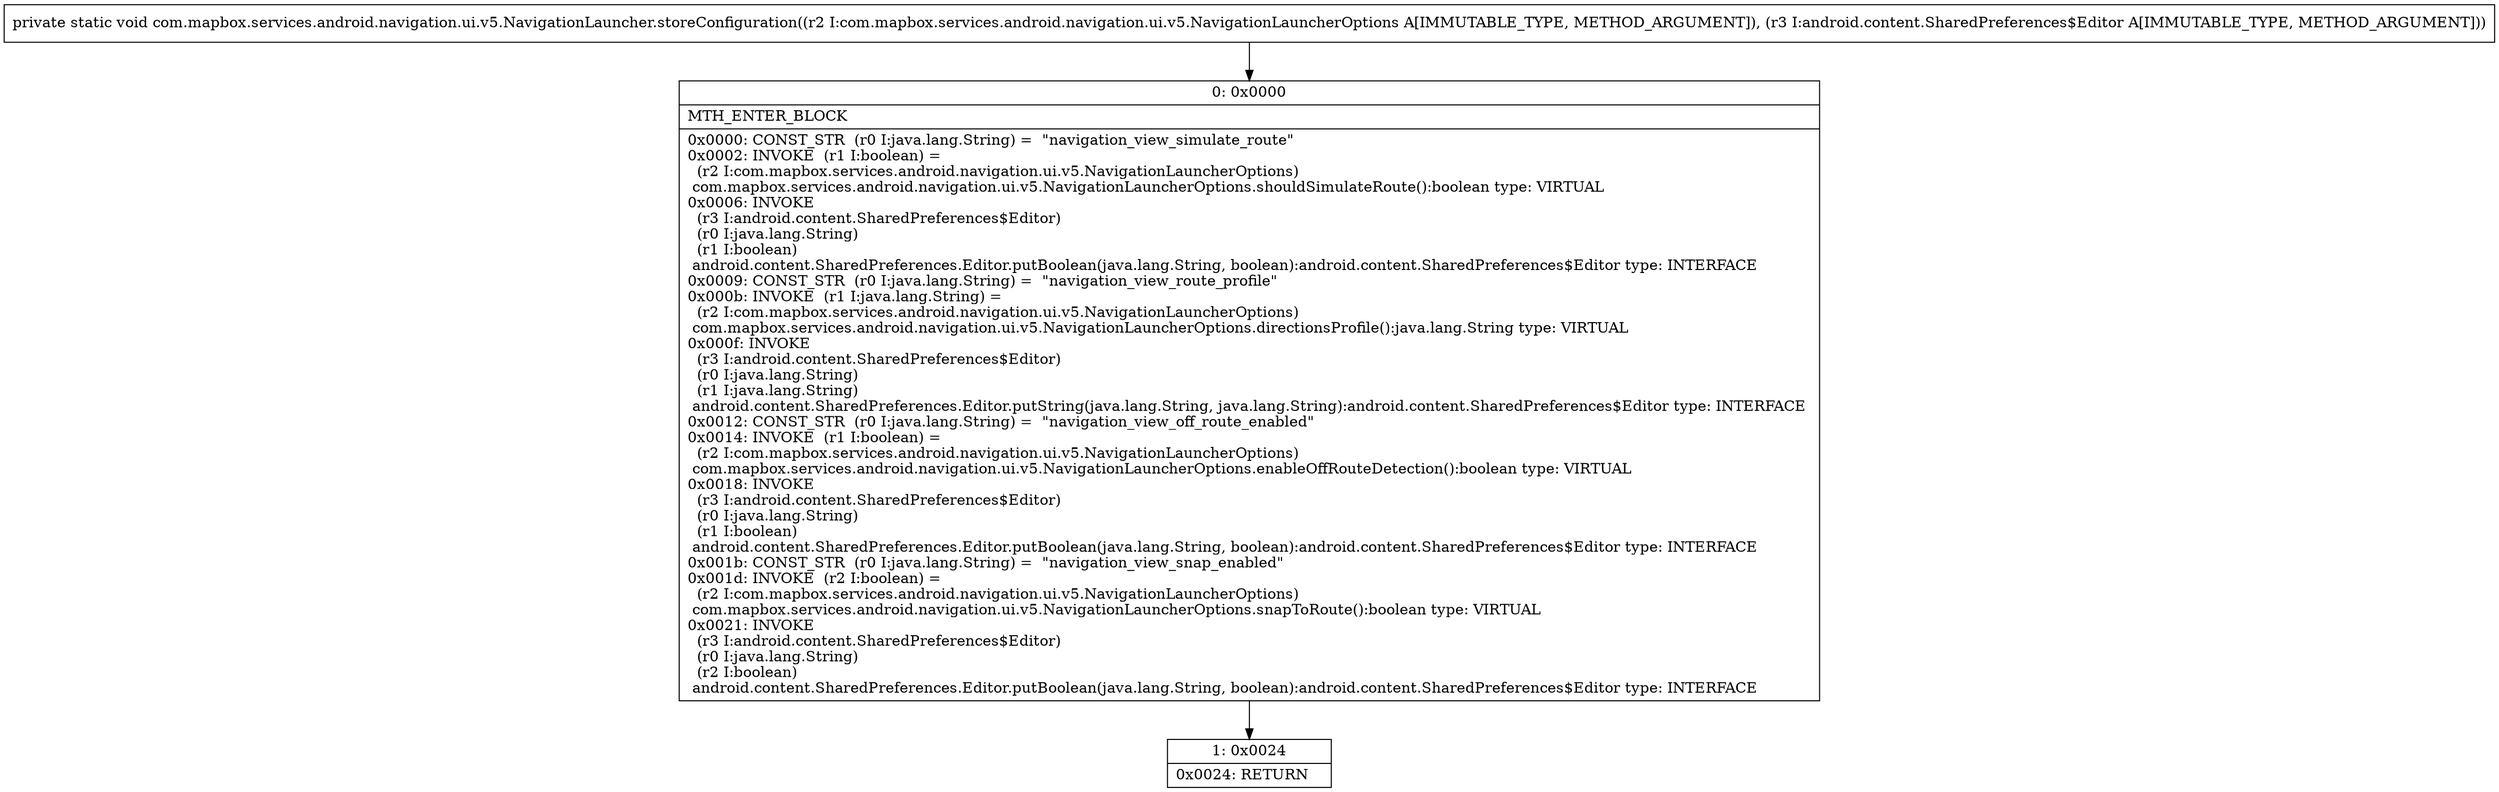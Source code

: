 digraph "CFG forcom.mapbox.services.android.navigation.ui.v5.NavigationLauncher.storeConfiguration(Lcom\/mapbox\/services\/android\/navigation\/ui\/v5\/NavigationLauncherOptions;Landroid\/content\/SharedPreferences$Editor;)V" {
Node_0 [shape=record,label="{0\:\ 0x0000|MTH_ENTER_BLOCK\l|0x0000: CONST_STR  (r0 I:java.lang.String) =  \"navigation_view_simulate_route\" \l0x0002: INVOKE  (r1 I:boolean) = \l  (r2 I:com.mapbox.services.android.navigation.ui.v5.NavigationLauncherOptions)\l com.mapbox.services.android.navigation.ui.v5.NavigationLauncherOptions.shouldSimulateRoute():boolean type: VIRTUAL \l0x0006: INVOKE  \l  (r3 I:android.content.SharedPreferences$Editor)\l  (r0 I:java.lang.String)\l  (r1 I:boolean)\l android.content.SharedPreferences.Editor.putBoolean(java.lang.String, boolean):android.content.SharedPreferences$Editor type: INTERFACE \l0x0009: CONST_STR  (r0 I:java.lang.String) =  \"navigation_view_route_profile\" \l0x000b: INVOKE  (r1 I:java.lang.String) = \l  (r2 I:com.mapbox.services.android.navigation.ui.v5.NavigationLauncherOptions)\l com.mapbox.services.android.navigation.ui.v5.NavigationLauncherOptions.directionsProfile():java.lang.String type: VIRTUAL \l0x000f: INVOKE  \l  (r3 I:android.content.SharedPreferences$Editor)\l  (r0 I:java.lang.String)\l  (r1 I:java.lang.String)\l android.content.SharedPreferences.Editor.putString(java.lang.String, java.lang.String):android.content.SharedPreferences$Editor type: INTERFACE \l0x0012: CONST_STR  (r0 I:java.lang.String) =  \"navigation_view_off_route_enabled\" \l0x0014: INVOKE  (r1 I:boolean) = \l  (r2 I:com.mapbox.services.android.navigation.ui.v5.NavigationLauncherOptions)\l com.mapbox.services.android.navigation.ui.v5.NavigationLauncherOptions.enableOffRouteDetection():boolean type: VIRTUAL \l0x0018: INVOKE  \l  (r3 I:android.content.SharedPreferences$Editor)\l  (r0 I:java.lang.String)\l  (r1 I:boolean)\l android.content.SharedPreferences.Editor.putBoolean(java.lang.String, boolean):android.content.SharedPreferences$Editor type: INTERFACE \l0x001b: CONST_STR  (r0 I:java.lang.String) =  \"navigation_view_snap_enabled\" \l0x001d: INVOKE  (r2 I:boolean) = \l  (r2 I:com.mapbox.services.android.navigation.ui.v5.NavigationLauncherOptions)\l com.mapbox.services.android.navigation.ui.v5.NavigationLauncherOptions.snapToRoute():boolean type: VIRTUAL \l0x0021: INVOKE  \l  (r3 I:android.content.SharedPreferences$Editor)\l  (r0 I:java.lang.String)\l  (r2 I:boolean)\l android.content.SharedPreferences.Editor.putBoolean(java.lang.String, boolean):android.content.SharedPreferences$Editor type: INTERFACE \l}"];
Node_1 [shape=record,label="{1\:\ 0x0024|0x0024: RETURN   \l}"];
MethodNode[shape=record,label="{private static void com.mapbox.services.android.navigation.ui.v5.NavigationLauncher.storeConfiguration((r2 I:com.mapbox.services.android.navigation.ui.v5.NavigationLauncherOptions A[IMMUTABLE_TYPE, METHOD_ARGUMENT]), (r3 I:android.content.SharedPreferences$Editor A[IMMUTABLE_TYPE, METHOD_ARGUMENT])) }"];
MethodNode -> Node_0;
Node_0 -> Node_1;
}

